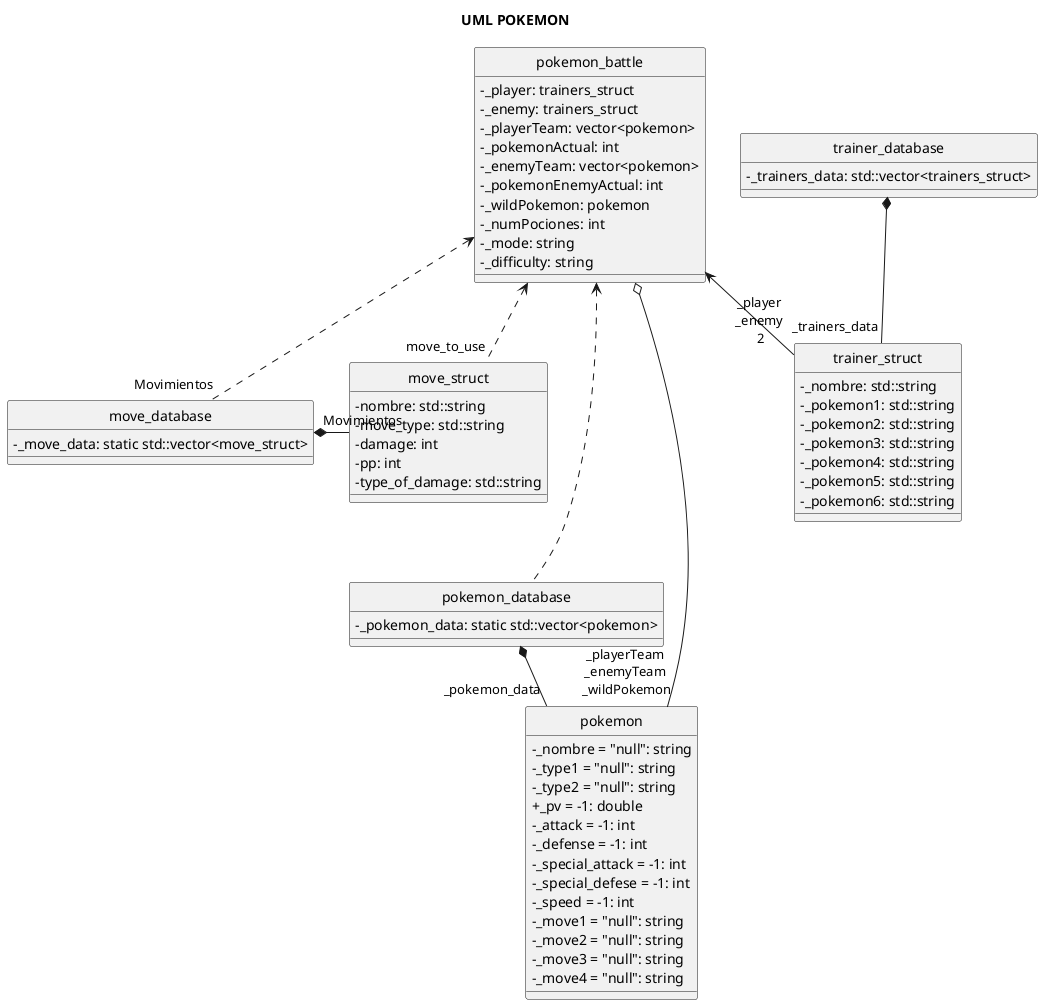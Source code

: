 @startuml
'https://plantuml.com/sequence-diagram

hide circle
skinparam classAttributeIconSize 0
title UML POKEMON

class trainer_struct {
    - _nombre: std::string
    - _pokemon1: std::string
    - _pokemon2: std::string
    - _pokemon3: std::string
    - _pokemon4: std::string
    - _pokemon5: std::string
    - _pokemon6: std::string
}

class trainer_database {
    - _trainers_data: std::vector<trainers_struct>
}

class pokemon_database {
    - _pokemon_data: static std::vector<pokemon>
}

class pokemon_battle {
    - _player: trainers_struct
    - _enemy: trainers_struct
    - _playerTeam: vector<pokemon>
    - _pokemonActual: int
    - _enemyTeam: vector<pokemon>
    - _pokemonEnemyActual: int
    - _wildPokemon: pokemon
    - _numPociones: int
    - _mode: string
    - _difficulty: string
}

class pokemon {
     - _nombre = "null": string
     - _type1 = "null": string
     - _type2 = "null": string
     + _pv = -1: double
     - _attack = -1: int
     - _defense = -1: int
     - _special_attack = -1: int
     - _special_defese = -1: int
     - _speed = -1: int
     - _move1 = "null": string
     - _move2 = "null": string
     - _move3 = "null": string
     - _move4 = "null": string
}

class move_struct {
    - nombre: std::string
    - move_type: std::string
    - damage: int
    - pp: int
    - type_of_damage: std::string
}
class move_database {
    - _move_data: static std::vector<move_struct>
}


move_database *- "Movimientos" move_struct

pokemon_database *-- "_pokemon_data" pokemon

trainer_database *-- "_trainers_data" trainer_struct


pokemon_battle o---- "_playerTeam \n_enemyTeam \n_wildPokemon" pokemon

pokemon_battle <-- "_player \n_enemy \n2" trainer_struct
pokemon_battle <.. "Movimientos" move_database
pokemon_battle <.. "move_to_use" move_struct
pokemon_battle <. pokemon_database


@enduml